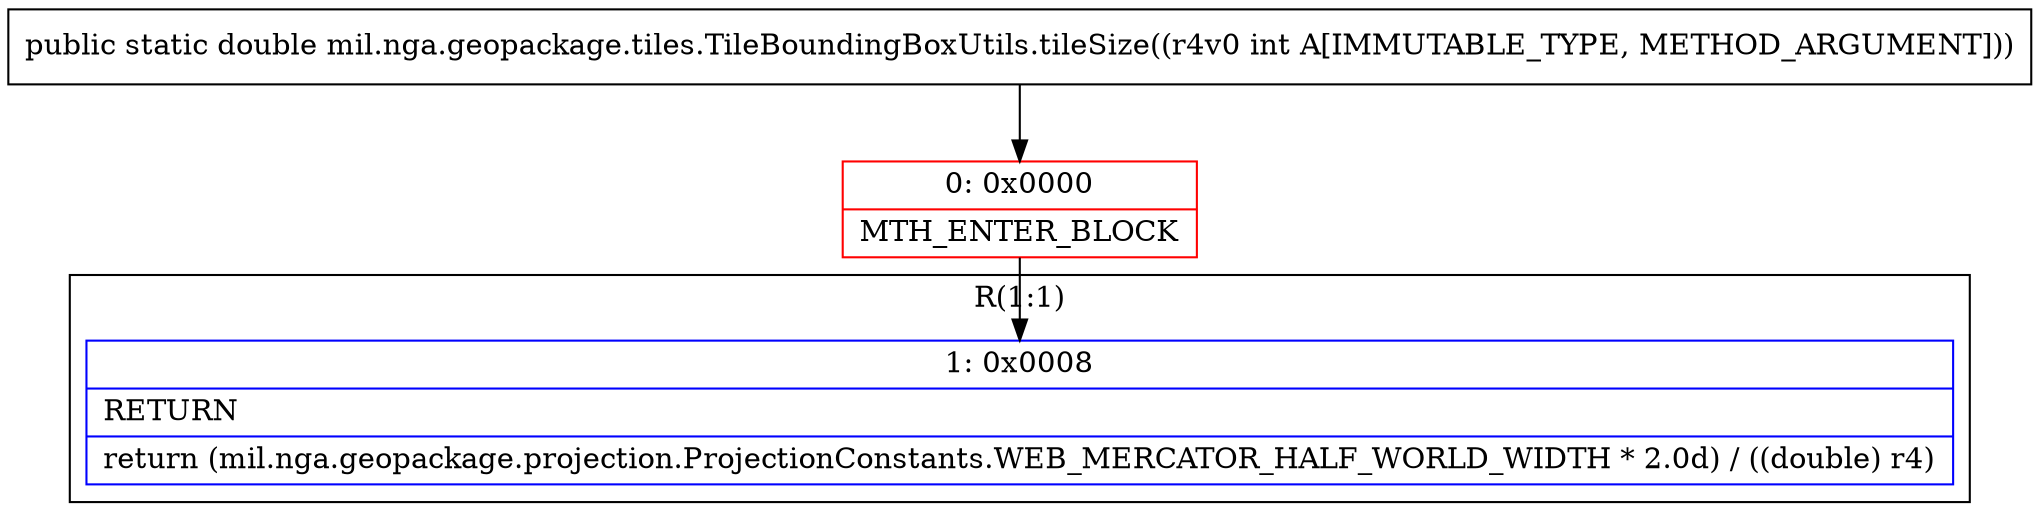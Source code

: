 digraph "CFG formil.nga.geopackage.tiles.TileBoundingBoxUtils.tileSize(I)D" {
subgraph cluster_Region_307733290 {
label = "R(1:1)";
node [shape=record,color=blue];
Node_1 [shape=record,label="{1\:\ 0x0008|RETURN\l|return (mil.nga.geopackage.projection.ProjectionConstants.WEB_MERCATOR_HALF_WORLD_WIDTH * 2.0d) \/ ((double) r4)\l}"];
}
Node_0 [shape=record,color=red,label="{0\:\ 0x0000|MTH_ENTER_BLOCK\l}"];
MethodNode[shape=record,label="{public static double mil.nga.geopackage.tiles.TileBoundingBoxUtils.tileSize((r4v0 int A[IMMUTABLE_TYPE, METHOD_ARGUMENT])) }"];
MethodNode -> Node_0;
Node_0 -> Node_1;
}

